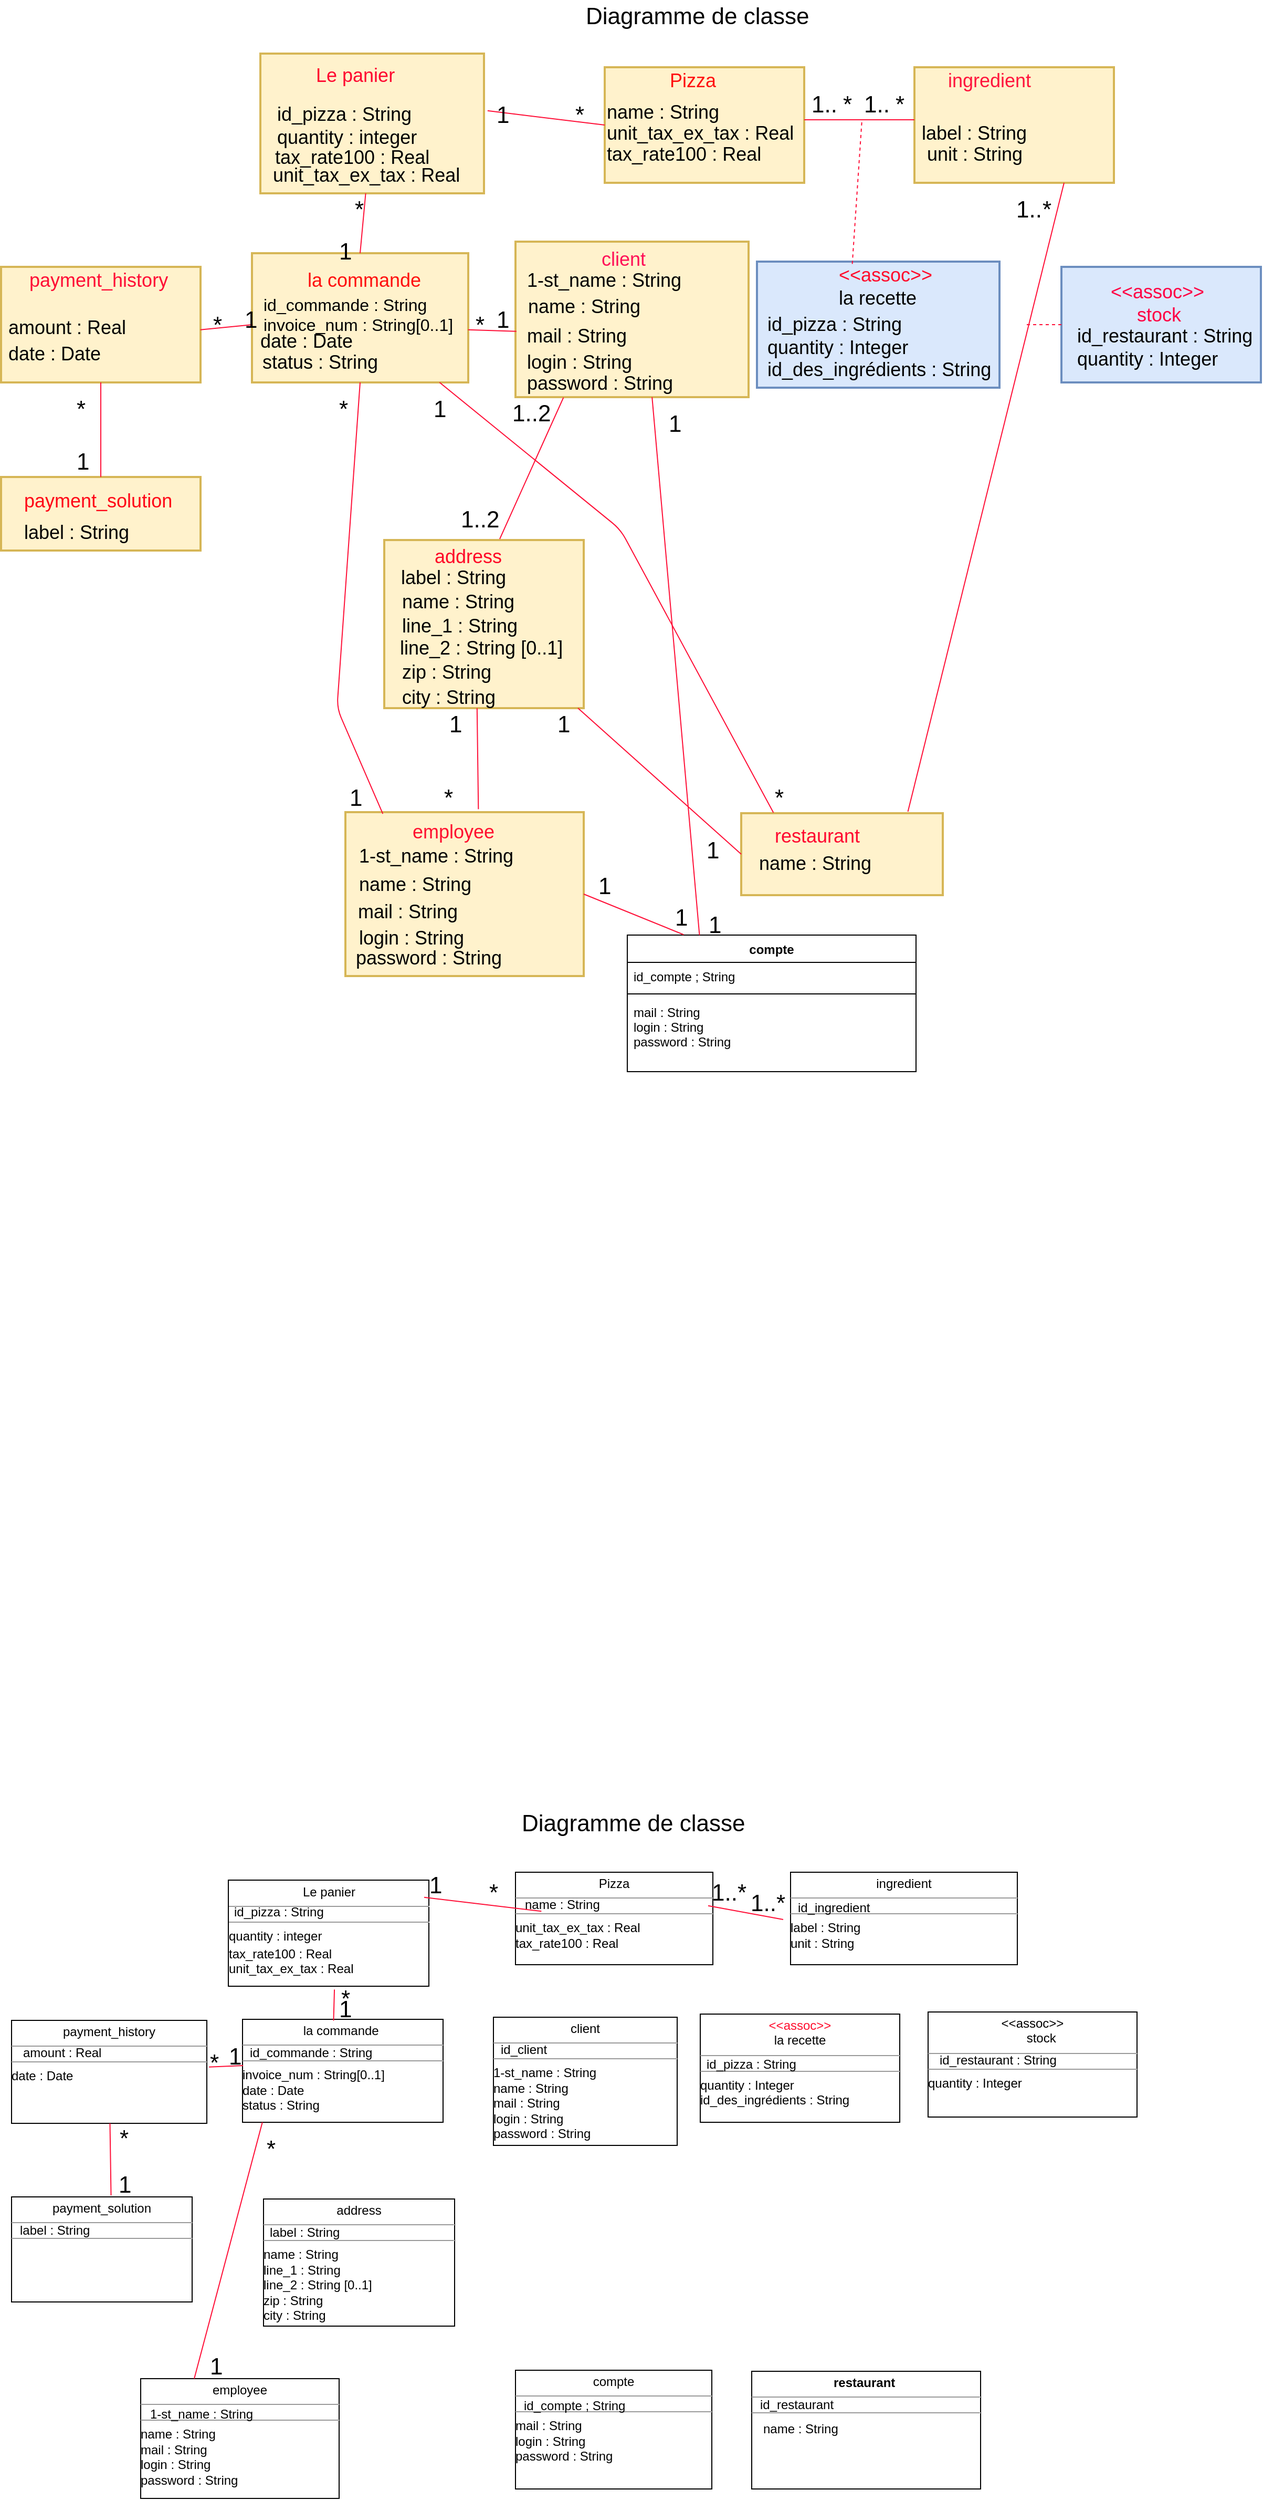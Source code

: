 <mxfile version="10.6.9" type="github"><diagram id="A_7NfG7AhJ1yP5gAVkgG" name="Page-1"><mxGraphModel dx="2531" dy="663" grid="0" gridSize="10" guides="1" tooltips="1" connect="1" arrows="1" fold="1" page="1" pageScale="1" pageWidth="1169" pageHeight="1654" math="0" shadow="0"><root><mxCell id="0"/><mxCell id="1" parent="0"/><mxCell id="OokCpyXfwiK5ObB91KNh-1" value="&lt;font style=&quot;font-size: 22px&quot;&gt;Diagramme de classe&lt;br&gt;&lt;br&gt;&lt;br&gt;&lt;/font&gt;" style="text;html=1;resizable=0;points=[];autosize=1;align=left;verticalAlign=top;spacingTop=-4;strokeWidth=22;" parent="1" vertex="1"><mxGeometry x="385" y="96" width="230" height="50" as="geometry"/></mxCell><mxCell id="OokCpyXfwiK5ObB91KNh-4" value="" style="rounded=0;whiteSpace=wrap;html=1;strokeWidth=2;fillColor=#fff2cc;strokeColor=#d6b656;" parent="1" vertex="1"><mxGeometry x="77" y="147" width="213" height="133" as="geometry"/></mxCell><mxCell id="OokCpyXfwiK5ObB91KNh-5" value="" style="rounded=0;whiteSpace=wrap;html=1;strokeWidth=2;fillColor=#fff2cc;strokeColor=#d6b656;" parent="1" vertex="1"><mxGeometry x="405" y="160" width="190" height="110" as="geometry"/></mxCell><mxCell id="OokCpyXfwiK5ObB91KNh-6" value="" style="rounded=0;whiteSpace=wrap;html=1;strokeWidth=2;fillColor=#fff2cc;strokeColor=#d6b656;" parent="1" vertex="1"><mxGeometry x="700" y="160" width="190" height="110" as="geometry"/></mxCell><mxCell id="OokCpyXfwiK5ObB91KNh-7" value="" style="rounded=0;whiteSpace=wrap;html=1;strokeWidth=2;fillColor=#fff2cc;strokeColor=#d6b656;" parent="1" vertex="1"><mxGeometry x="-170" y="350" width="190" height="110" as="geometry"/></mxCell><mxCell id="OokCpyXfwiK5ObB91KNh-8" value="" style="rounded=0;whiteSpace=wrap;html=1;strokeWidth=2;fillColor=#fff2cc;strokeColor=#d6b656;" parent="1" vertex="1"><mxGeometry x="69" y="337" width="206" height="123" as="geometry"/></mxCell><mxCell id="OokCpyXfwiK5ObB91KNh-9" value="" style="rounded=0;whiteSpace=wrap;html=1;strokeWidth=2;fillColor=#fff2cc;strokeColor=#d6b656;" parent="1" vertex="1"><mxGeometry x="320" y="326" width="222" height="148" as="geometry"/></mxCell><mxCell id="OokCpyXfwiK5ObB91KNh-10" value="" style="rounded=0;whiteSpace=wrap;html=1;strokeWidth=2;fillColor=#dae8fc;strokeColor=#6c8ebf;" parent="1" vertex="1"><mxGeometry x="550" y="345" width="231" height="120" as="geometry"/></mxCell><mxCell id="OokCpyXfwiK5ObB91KNh-11" value="" style="rounded=0;whiteSpace=wrap;html=1;strokeWidth=2;fillColor=#dae8fc;strokeColor=#6c8ebf;" parent="1" vertex="1"><mxGeometry x="840" y="350" width="190" height="110" as="geometry"/></mxCell><mxCell id="OokCpyXfwiK5ObB91KNh-12" value="" style="rounded=0;whiteSpace=wrap;html=1;strokeWidth=2;fillColor=#fff2cc;strokeColor=#d6b656;" parent="1" vertex="1"><mxGeometry x="-170" y="550" width="190" height="70" as="geometry"/></mxCell><mxCell id="OokCpyXfwiK5ObB91KNh-13" value="" style="rounded=0;whiteSpace=wrap;html=1;strokeWidth=2;fillColor=#fff2cc;strokeColor=#d6b656;" parent="1" vertex="1"><mxGeometry x="195" y="610" width="190" height="160" as="geometry"/></mxCell><mxCell id="OokCpyXfwiK5ObB91KNh-15" value="" style="rounded=0;whiteSpace=wrap;html=1;strokeWidth=2;fillColor=#fff2cc;strokeColor=#d6b656;" parent="1" vertex="1"><mxGeometry x="158" y="869" width="227" height="156" as="geometry"/></mxCell><mxCell id="OokCpyXfwiK5ObB91KNh-16" value="" style="rounded=0;whiteSpace=wrap;html=1;strokeWidth=2;fillColor=#fff2cc;strokeColor=#d6b656;" parent="1" vertex="1"><mxGeometry x="535" y="870" width="192" height="78" as="geometry"/></mxCell><mxCell id="OokCpyXfwiK5ObB91KNh-17" value="" style="endArrow=none;html=1;strokeColor=#FF0F37;entryX=0;entryY=0.5;entryDx=0;entryDy=0;exitX=1.016;exitY=0.409;exitDx=0;exitDy=0;exitPerimeter=0;" parent="1" source="OokCpyXfwiK5ObB91KNh-4" target="OokCpyXfwiK5ObB91KNh-5" edge="1"><mxGeometry width="50" height="50" relative="1" as="geometry"><mxPoint x="290" y="250" as="sourcePoint"/><mxPoint x="340" y="200" as="targetPoint"/></mxGeometry></mxCell><mxCell id="OokCpyXfwiK5ObB91KNh-18" value="" style="endArrow=none;html=1;strokeColor=#FF0F37;exitX=1.016;exitY=0.409;exitDx=0;exitDy=0;exitPerimeter=0;" parent="1" edge="1"><mxGeometry width="50" height="50" relative="1" as="geometry"><mxPoint x="595" y="210" as="sourcePoint"/><mxPoint x="700" y="210" as="targetPoint"/></mxGeometry></mxCell><mxCell id="OokCpyXfwiK5ObB91KNh-19" value="" style="endArrow=none;html=1;strokeColor=#FF0F37;exitX=0.5;exitY=0;exitDx=0;exitDy=0;" parent="1" source="OokCpyXfwiK5ObB91KNh-8" target="OokCpyXfwiK5ObB91KNh-4" edge="1"><mxGeometry width="50" height="50" relative="1" as="geometry"><mxPoint x="139" y="310" as="sourcePoint"/><mxPoint x="251" y="310" as="targetPoint"/></mxGeometry></mxCell><mxCell id="OokCpyXfwiK5ObB91KNh-20" value="" style="endArrow=none;html=1;strokeColor=#FF0F37;exitX=0.5;exitY=0;exitDx=0;exitDy=0;entryX=0.5;entryY=1;entryDx=0;entryDy=0;" parent="1" source="OokCpyXfwiK5ObB91KNh-12" target="OokCpyXfwiK5ObB91KNh-7" edge="1"><mxGeometry width="50" height="50" relative="1" as="geometry"><mxPoint x="-75" y="530" as="sourcePoint"/><mxPoint x="-66.6" y="460" as="targetPoint"/></mxGeometry></mxCell><mxCell id="OokCpyXfwiK5ObB91KNh-22" value="" style="endArrow=none;html=1;strokeColor=#FF0F37;entryX=0.5;entryY=1;entryDx=0;entryDy=0;exitX=0.157;exitY=0.01;exitDx=0;exitDy=0;exitPerimeter=0;" parent="1" source="OokCpyXfwiK5ObB91KNh-15" target="OokCpyXfwiK5ObB91KNh-8" edge="1"><mxGeometry width="50" height="50" relative="1" as="geometry"><mxPoint x="190" y="860" as="sourcePoint"/><mxPoint x="208.4" y="500" as="targetPoint"/><Array as="points"><mxPoint x="150" y="770"/></Array></mxGeometry></mxCell><mxCell id="OokCpyXfwiK5ObB91KNh-24" value="" style="endArrow=none;html=1;strokeColor=#FF0F37;exitX=0.558;exitY=-0.018;exitDx=0;exitDy=0;exitPerimeter=0;" parent="1" source="OokCpyXfwiK5ObB91KNh-15" edge="1"><mxGeometry width="50" height="50" relative="1" as="geometry"><mxPoint x="275.069" y="860.103" as="sourcePoint"/><mxPoint x="283.4" y="770" as="targetPoint"/></mxGeometry></mxCell><mxCell id="OokCpyXfwiK5ObB91KNh-25" value="" style="endArrow=none;html=1;strokeColor=#FF0F37;exitX=1.016;exitY=0.409;exitDx=0;exitDy=0;exitPerimeter=0;entryX=0.003;entryY=0.553;entryDx=0;entryDy=0;entryPerimeter=0;" parent="1" target="OokCpyXfwiK5ObB91KNh-8" edge="1"><mxGeometry width="50" height="50" relative="1" as="geometry"><mxPoint x="19.845" y="409.931" as="sourcePoint"/><mxPoint x="80" y="410" as="targetPoint"/></mxGeometry></mxCell><mxCell id="OokCpyXfwiK5ObB91KNh-26" value="" style="endArrow=none;html=1;strokeColor=#FF0F37;exitX=1.016;exitY=0.409;exitDx=0;exitDy=0;exitPerimeter=0;entryX=0.004;entryY=0.577;entryDx=0;entryDy=0;entryPerimeter=0;" parent="1" target="OokCpyXfwiK5ObB91KNh-9" edge="1"><mxGeometry width="50" height="50" relative="1" as="geometry"><mxPoint x="274.845" y="409.931" as="sourcePoint"/><mxPoint x="340.759" y="410.793" as="targetPoint"/></mxGeometry></mxCell><mxCell id="OokCpyXfwiK5ObB91KNh-32" value="" style="endArrow=none;html=1;strokeColor=#FF0F37;exitX=0;exitY=0.5;exitDx=0;exitDy=0;" parent="1" source="OokCpyXfwiK5ObB91KNh-16" target="OokCpyXfwiK5ObB91KNh-13" edge="1"><mxGeometry width="50" height="50" relative="1" as="geometry"><mxPoint x="430.118" y="930.118" as="sourcePoint"/><mxPoint x="430.777" y="790" as="targetPoint"/></mxGeometry></mxCell><mxCell id="OokCpyXfwiK5ObB91KNh-33" value="" style="endArrow=none;html=1;strokeColor=#FF0F37;exitX=0.16;exitY=-0.006;exitDx=0;exitDy=0;exitPerimeter=0;" parent="1" source="OokCpyXfwiK5ObB91KNh-16" target="OokCpyXfwiK5ObB91KNh-8" edge="1"><mxGeometry width="50" height="50" relative="1" as="geometry"><mxPoint x="510" y="860" as="sourcePoint"/><mxPoint x="418.07" y="687.5" as="targetPoint"/><Array as="points"><mxPoint x="420" y="600"/></Array></mxGeometry></mxCell><mxCell id="OokCpyXfwiK5ObB91KNh-34" value="" style="endArrow=none;html=1;strokeColor=#FF0F37;exitX=0.827;exitY=-0.019;exitDx=0;exitDy=0;exitPerimeter=0;entryX=0.75;entryY=1;entryDx=0;entryDy=0;" parent="1" source="OokCpyXfwiK5ObB91KNh-16" target="OokCpyXfwiK5ObB91KNh-6" edge="1"><mxGeometry width="50" height="50" relative="1" as="geometry"><mxPoint x="700.118" y="810.118" as="sourcePoint"/><mxPoint x="700.777" y="670" as="targetPoint"/></mxGeometry></mxCell><mxCell id="OokCpyXfwiK5ObB91KNh-40" value="&lt;font style=&quot;font-size: 22px&quot;&gt;1&lt;/font&gt;" style="text;html=1;resizable=0;points=[];autosize=1;align=left;verticalAlign=top;spacingTop=-4;" parent="1" vertex="1"><mxGeometry x="-100" y="520" width="30" height="20" as="geometry"/></mxCell><mxCell id="OokCpyXfwiK5ObB91KNh-44" value="&lt;font style=&quot;font-size: 22px&quot;&gt;*&lt;/font&gt;" style="text;html=1;resizable=0;points=[];autosize=1;align=left;verticalAlign=top;spacingTop=-4;" parent="1" vertex="1"><mxGeometry x="-100" y="470" width="20" height="20" as="geometry"/></mxCell><mxCell id="OokCpyXfwiK5ObB91KNh-45" value="&lt;font style=&quot;font-size: 22px&quot;&gt;*&lt;/font&gt;" style="text;html=1;resizable=0;points=[];autosize=1;align=left;verticalAlign=top;spacingTop=-4;" parent="1" vertex="1"><mxGeometry x="30" y="390" width="20" height="20" as="geometry"/></mxCell><mxCell id="OokCpyXfwiK5ObB91KNh-46" value="&lt;font style=&quot;font-size: 22px&quot;&gt;1&lt;/font&gt;" style="text;html=1;resizable=0;points=[];autosize=1;align=left;verticalAlign=top;spacingTop=-4;" parent="1" vertex="1"><mxGeometry x="60" y="385" width="30" height="20" as="geometry"/></mxCell><mxCell id="OokCpyXfwiK5ObB91KNh-47" value="&lt;font style=&quot;font-size: 22px&quot;&gt;1&lt;/font&gt;" style="text;html=1;resizable=0;points=[];autosize=1;align=left;verticalAlign=top;spacingTop=-4;" parent="1" vertex="1"><mxGeometry x="150" y="320" width="30" height="20" as="geometry"/></mxCell><mxCell id="OokCpyXfwiK5ObB91KNh-48" value="&lt;font style=&quot;font-size: 22px&quot;&gt;*&lt;/font&gt;" style="text;html=1;resizable=0;points=[];autosize=1;align=left;verticalAlign=top;spacingTop=-4;" parent="1" vertex="1"><mxGeometry x="165" y="280" width="20" height="20" as="geometry"/></mxCell><mxCell id="OokCpyXfwiK5ObB91KNh-49" value="&lt;font style=&quot;font-size: 22px&quot;&gt;1&lt;/font&gt;" style="text;html=1;resizable=0;points=[];autosize=1;align=left;verticalAlign=top;spacingTop=-4;" parent="1" vertex="1"><mxGeometry x="300" y="190" width="30" height="20" as="geometry"/></mxCell><mxCell id="OokCpyXfwiK5ObB91KNh-50" value="&lt;font style=&quot;font-size: 22px&quot;&gt;*&lt;/font&gt;" style="text;html=1;resizable=0;points=[];autosize=1;align=left;verticalAlign=top;spacingTop=-4;" parent="1" vertex="1"><mxGeometry x="375" y="190" width="20" height="20" as="geometry"/></mxCell><mxCell id="OokCpyXfwiK5ObB91KNh-51" value="&lt;font style=&quot;font-size: 22px&quot;&gt;1..&lt;/font&gt;" style="text;html=1;resizable=0;points=[];autosize=1;align=left;verticalAlign=top;spacingTop=-4;" parent="1" vertex="1"><mxGeometry x="600" y="180" width="40" height="20" as="geometry"/></mxCell><mxCell id="OokCpyXfwiK5ObB91KNh-55" value="&lt;font style=&quot;font-size: 22px&quot;&gt;1..&lt;/font&gt;" style="text;html=1;resizable=0;points=[];autosize=1;align=left;verticalAlign=top;spacingTop=-4;" parent="1" vertex="1"><mxGeometry x="650" y="180" width="40" height="20" as="geometry"/></mxCell><mxCell id="OokCpyXfwiK5ObB91KNh-56" value="&lt;font style=&quot;font-size: 22px&quot;&gt;*&lt;/font&gt;" style="text;html=1;resizable=0;points=[];autosize=1;align=left;verticalAlign=top;spacingTop=-4;" parent="1" vertex="1"><mxGeometry x="630" y="180" width="20" height="20" as="geometry"/></mxCell><mxCell id="OokCpyXfwiK5ObB91KNh-57" value="&lt;font style=&quot;font-size: 22px&quot;&gt;*&lt;/font&gt;" style="text;html=1;resizable=0;points=[];autosize=1;align=left;verticalAlign=top;spacingTop=-4;" parent="1" vertex="1"><mxGeometry x="680" y="180" width="20" height="20" as="geometry"/></mxCell><mxCell id="OokCpyXfwiK5ObB91KNh-58" value="&lt;font style=&quot;font-size: 22px&quot;&gt;*&lt;/font&gt;" style="text;html=1;resizable=0;points=[];autosize=1;align=left;verticalAlign=top;spacingTop=-4;" parent="1" vertex="1"><mxGeometry x="280" y="390" width="20" height="20" as="geometry"/></mxCell><mxCell id="OokCpyXfwiK5ObB91KNh-59" value="&lt;font style=&quot;font-size: 22px&quot;&gt;1&lt;/font&gt;" style="text;html=1;resizable=0;points=[];autosize=1;align=left;verticalAlign=top;spacingTop=-4;" parent="1" vertex="1"><mxGeometry x="300" y="385" width="30" height="20" as="geometry"/></mxCell><mxCell id="OokCpyXfwiK5ObB91KNh-60" value="&lt;font style=&quot;font-size: 22px&quot;&gt;*&lt;/font&gt;" style="text;html=1;resizable=0;points=[];autosize=1;align=left;verticalAlign=top;spacingTop=-4;" parent="1" vertex="1"><mxGeometry x="150" y="470" width="20" height="20" as="geometry"/></mxCell><mxCell id="OokCpyXfwiK5ObB91KNh-61" value="&lt;font style=&quot;font-size: 22px&quot;&gt;1&lt;/font&gt;" style="text;html=1;resizable=0;points=[];autosize=1;align=left;verticalAlign=top;spacingTop=-4;" parent="1" vertex="1"><mxGeometry x="160" y="840" width="30" height="20" as="geometry"/></mxCell><mxCell id="OokCpyXfwiK5ObB91KNh-62" value="&lt;font style=&quot;font-size: 22px&quot;&gt;*&lt;/font&gt;" style="text;html=1;resizable=0;points=[];autosize=1;align=left;verticalAlign=top;spacingTop=-4;" parent="1" vertex="1"><mxGeometry x="250" y="840" width="20" height="20" as="geometry"/></mxCell><mxCell id="OokCpyXfwiK5ObB91KNh-63" value="&lt;font style=&quot;font-size: 22px&quot;&gt;1&lt;/font&gt;" style="text;html=1;resizable=0;points=[];autosize=1;align=left;verticalAlign=top;spacingTop=-4;" parent="1" vertex="1"><mxGeometry x="255" y="770" width="30" height="20" as="geometry"/></mxCell><mxCell id="OokCpyXfwiK5ObB91KNh-67" value="&lt;font style=&quot;font-size: 22px&quot;&gt;1&lt;/font&gt;" style="text;html=1;resizable=0;points=[];autosize=1;align=left;verticalAlign=top;spacingTop=-4;" parent="1" vertex="1"><mxGeometry x="357.5" y="770" width="30" height="20" as="geometry"/></mxCell><mxCell id="OokCpyXfwiK5ObB91KNh-68" value="&lt;font style=&quot;font-size: 22px&quot;&gt;1&lt;/font&gt;" style="text;html=1;resizable=0;points=[];autosize=1;align=left;verticalAlign=top;spacingTop=-4;" parent="1" vertex="1"><mxGeometry x="500" y="890" width="30" height="20" as="geometry"/></mxCell><mxCell id="OokCpyXfwiK5ObB91KNh-69" value="&lt;font style=&quot;font-size: 22px&quot;&gt;1&lt;/font&gt;" style="text;html=1;resizable=0;points=[];autosize=1;align=left;verticalAlign=top;spacingTop=-4;" parent="1" vertex="1"><mxGeometry x="240" y="470" width="30" height="20" as="geometry"/></mxCell><mxCell id="OokCpyXfwiK5ObB91KNh-70" value="&lt;font style=&quot;font-size: 22px&quot;&gt;*&lt;/font&gt;" style="text;html=1;resizable=0;points=[];autosize=1;align=left;verticalAlign=top;spacingTop=-4;" parent="1" vertex="1"><mxGeometry x="564.5" y="840" width="20" height="20" as="geometry"/></mxCell><mxCell id="OokCpyXfwiK5ObB91KNh-74" value="&lt;font style=&quot;font-size: 22px&quot;&gt;1..&lt;/font&gt;" style="text;html=1;resizable=0;points=[];autosize=1;align=left;verticalAlign=top;spacingTop=-4;" parent="1" vertex="1"><mxGeometry x="795" y="280" width="40" height="20" as="geometry"/></mxCell><mxCell id="OokCpyXfwiK5ObB91KNh-75" value="&lt;font style=&quot;font-size: 22px&quot;&gt;*&lt;/font&gt;" style="text;html=1;resizable=0;points=[];autosize=1;align=left;verticalAlign=top;spacingTop=-4;" parent="1" vertex="1"><mxGeometry x="820" y="280" width="20" height="20" as="geometry"/></mxCell><mxCell id="OokCpyXfwiK5ObB91KNh-78" value="" style="endArrow=none;dashed=1;html=1;strokeColor=#FF0F37;exitX=0.393;exitY=0.018;exitDx=0;exitDy=0;exitPerimeter=0;strokeWidth=1;" parent="1" source="OokCpyXfwiK5ObB91KNh-10" edge="1"><mxGeometry width="50" height="50" relative="1" as="geometry"><mxPoint x="629" y="305" as="sourcePoint"/><mxPoint x="650" y="210" as="targetPoint"/></mxGeometry></mxCell><mxCell id="OokCpyXfwiK5ObB91KNh-79" value="" style="endArrow=none;dashed=1;html=1;strokeColor=#FF0F37;exitX=0;exitY=0.5;exitDx=0;exitDy=0;strokeWidth=1;" parent="1" source="OokCpyXfwiK5ObB91KNh-11" edge="1"><mxGeometry width="50" height="50" relative="1" as="geometry"><mxPoint x="801.786" y="501.857" as="sourcePoint"/><mxPoint x="807" y="405" as="targetPoint"/></mxGeometry></mxCell><mxCell id="OokCpyXfwiK5ObB91KNh-80" value="&lt;font style=&quot;font-size: 18px&quot; color=&quot;#ff052f&quot;&gt;Le panier&lt;/font&gt;" style="text;html=1;resizable=0;points=[];autosize=1;align=left;verticalAlign=top;spacingTop=-4;" parent="1" vertex="1"><mxGeometry x="127.5" y="155" width="85" height="15" as="geometry"/></mxCell><mxCell id="OokCpyXfwiK5ObB91KNh-81" value="&lt;font style=&quot;font-size: 18px&quot;&gt;id_pizza : String&lt;br&gt;quantity : integer&lt;/font&gt;" style="text;html=1;resizable=0;points=[];autosize=1;align=left;verticalAlign=top;spacingTop=-4;" parent="1" vertex="1"><mxGeometry x="90.5" y="191.5" width="143" height="32" as="geometry"/></mxCell><mxCell id="OokCpyXfwiK5ObB91KNh-82" value="&lt;font style=&quot;font-size: 18px&quot;&gt;tax_rate100 : Real&lt;/font&gt;" style="text;html=1;resizable=0;points=[];autosize=1;align=left;verticalAlign=top;spacingTop=-4;" parent="1" vertex="1"><mxGeometry x="89" y="232.5" width="160" height="20" as="geometry"/></mxCell><mxCell id="OokCpyXfwiK5ObB91KNh-83" value="&lt;font style=&quot;font-size: 18px&quot;&gt;unit_tax_ex_tax : Real&lt;/font&gt;" style="text;html=1;resizable=0;points=[];autosize=1;align=left;verticalAlign=top;spacingTop=-4;" parent="1" vertex="1"><mxGeometry x="86.5" y="250" width="190" height="20" as="geometry"/></mxCell><mxCell id="OokCpyXfwiK5ObB91KNh-84" value="&lt;span style=&quot;font-size: 18px&quot;&gt;&lt;font color=&quot;#ff0f0f&quot;&gt;Pizza&lt;/font&gt;&lt;/span&gt;" style="text;html=1;resizable=0;points=[];autosize=1;align=left;verticalAlign=top;spacingTop=-4;" parent="1" vertex="1"><mxGeometry x="465" y="160" width="54" height="15" as="geometry"/></mxCell><mxCell id="OokCpyXfwiK5ObB91KNh-85" value="&lt;span style=&quot;font-size: 18px&quot;&gt;label : String&lt;/span&gt;" style="text;html=1;resizable=0;points=[];autosize=1;align=left;verticalAlign=top;spacingTop=-4;" parent="1" vertex="1"><mxGeometry x="705" y="210" width="120" height="20" as="geometry"/></mxCell><mxCell id="OokCpyXfwiK5ObB91KNh-86" value="&lt;span style=&quot;font-size: 18px&quot;&gt;unit : String&lt;/span&gt;" style="text;html=1;resizable=0;points=[];autosize=1;align=left;verticalAlign=top;spacingTop=-4;" parent="1" vertex="1"><mxGeometry x="710" y="230" width="110" height="20" as="geometry"/></mxCell><mxCell id="OokCpyXfwiK5ObB91KNh-87" value="&lt;font style=&quot;font-size: 18px&quot;&gt;name : String&lt;/font&gt;" style="text;html=1;resizable=0;points=[];autosize=1;align=left;verticalAlign=top;spacingTop=-4;" parent="1" vertex="1"><mxGeometry x="405" y="190" width="120" height="20" as="geometry"/></mxCell><mxCell id="OokCpyXfwiK5ObB91KNh-88" value="&lt;font style=&quot;font-size: 18px&quot;&gt;unit_tax_ex_tax : Real&lt;/font&gt;" style="text;html=1;resizable=0;points=[];autosize=1;align=left;verticalAlign=top;spacingTop=-4;" parent="1" vertex="1"><mxGeometry x="405" y="210" width="190" height="20" as="geometry"/></mxCell><mxCell id="OokCpyXfwiK5ObB91KNh-89" value="&lt;font style=&quot;font-size: 18px&quot;&gt;tax_rate100 : Real&lt;/font&gt;" style="text;html=1;resizable=0;points=[];autosize=1;align=left;verticalAlign=top;spacingTop=-4;" parent="1" vertex="1"><mxGeometry x="405" y="230" width="160" height="20" as="geometry"/></mxCell><mxCell id="OokCpyXfwiK5ObB91KNh-90" value="&lt;font style=&quot;font-size: 18px&quot; color=&quot;#ff143c&quot;&gt;ingredient&lt;/font&gt;" style="text;html=1;resizable=0;points=[];autosize=1;align=left;verticalAlign=top;spacingTop=-4;" parent="1" vertex="1"><mxGeometry x="730" y="160" width="89" height="15" as="geometry"/></mxCell><mxCell id="OokCpyXfwiK5ObB91KNh-91" value="&lt;span style=&quot;font-size: 18px&quot;&gt;&lt;font color=&quot;#ff0d35&quot;&gt;payment_history&lt;/font&gt;&lt;/span&gt;" style="text;html=1;resizable=0;points=[];autosize=1;align=left;verticalAlign=top;spacingTop=-4;" parent="1" vertex="1"><mxGeometry x="-145" y="350" width="142" height="15" as="geometry"/></mxCell><mxCell id="OokCpyXfwiK5ObB91KNh-92" value="&lt;font style=&quot;font-size: 18px&quot;&gt;amount : Real&lt;/font&gt;" style="text;html=1;resizable=0;points=[];autosize=1;align=left;verticalAlign=top;spacingTop=-4;" parent="1" vertex="1"><mxGeometry x="-165" y="395" width="130" height="20" as="geometry"/></mxCell><mxCell id="OokCpyXfwiK5ObB91KNh-93" value="&lt;font style=&quot;font-size: 18px&quot;&gt;date : Date&lt;/font&gt;" style="text;html=1;resizable=0;points=[];autosize=1;align=left;verticalAlign=top;spacingTop=-4;" parent="1" vertex="1"><mxGeometry x="-165" y="420" width="100" height="20" as="geometry"/></mxCell><mxCell id="OokCpyXfwiK5ObB91KNh-94" value="&lt;span style=&quot;font-size: 18px&quot;&gt;&lt;font color=&quot;#ff0516&quot;&gt;payment_solution&lt;/font&gt;&lt;/span&gt;" style="text;html=1;resizable=0;points=[];autosize=1;align=left;verticalAlign=top;spacingTop=-4;" parent="1" vertex="1"><mxGeometry x="-150.5" y="560" width="151" height="15" as="geometry"/></mxCell><mxCell id="OokCpyXfwiK5ObB91KNh-95" value="&lt;span style=&quot;font-size: 18px&quot;&gt;label : String&lt;/span&gt;" style="text;html=1;resizable=0;points=[];autosize=1;align=left;verticalAlign=top;spacingTop=-4;" parent="1" vertex="1"><mxGeometry x="-150" y="590" width="120" height="20" as="geometry"/></mxCell><mxCell id="OokCpyXfwiK5ObB91KNh-96" value="&lt;font style=&quot;font-size: 18px&quot; color=&quot;#ff0f0f&quot;&gt;la commande&amp;nbsp;&lt;/font&gt;" style="text;html=1;resizable=0;points=[];autosize=1;align=left;verticalAlign=top;spacingTop=-4;" parent="1" vertex="1"><mxGeometry x="120" y="350" width="123" height="15" as="geometry"/></mxCell><mxCell id="OokCpyXfwiK5ObB91KNh-97" value="&lt;font style=&quot;font-size: 16px&quot;&gt;id_commande : String&lt;br&gt;invoice_num : String[0..1]&lt;/font&gt;" style="text;html=1;resizable=0;points=[];autosize=1;align=left;verticalAlign=top;spacingTop=-4;" parent="1" vertex="1"><mxGeometry x="78" y="373.5" width="191" height="30" as="geometry"/></mxCell><mxCell id="OokCpyXfwiK5ObB91KNh-99" value="&lt;font style=&quot;font-size: 18px&quot;&gt;date : Date&lt;/font&gt;" style="text;html=1;resizable=0;points=[];autosize=1;align=left;verticalAlign=top;spacingTop=-4;" parent="1" vertex="1"><mxGeometry x="75" y="407.5" width="100" height="20" as="geometry"/></mxCell><mxCell id="OokCpyXfwiK5ObB91KNh-100" value="&lt;font style=&quot;font-size: 18px&quot;&gt;status : String&lt;/font&gt;" style="text;html=1;resizable=0;points=[];autosize=1;align=left;verticalAlign=top;spacingTop=-4;" parent="1" vertex="1"><mxGeometry x="77" y="427.5" width="130" height="20" as="geometry"/></mxCell><mxCell id="OokCpyXfwiK5ObB91KNh-101" value="&lt;font style=&quot;font-size: 18px&quot; color=&quot;#ff0f57&quot;&gt;client&lt;/font&gt;" style="text;html=1;resizable=0;points=[];autosize=1;align=left;verticalAlign=top;spacingTop=-4;" parent="1" vertex="1"><mxGeometry x="400" y="330" width="53" height="15" as="geometry"/></mxCell><mxCell id="OokCpyXfwiK5ObB91KNh-102" value="&lt;font style=&quot;font-size: 18px&quot;&gt;1-st_name : String&lt;/font&gt;" style="text;html=1;resizable=0;points=[];autosize=1;align=left;verticalAlign=top;spacingTop=-4;" parent="1" vertex="1"><mxGeometry x="329" y="350" width="160" height="20" as="geometry"/></mxCell><mxCell id="OokCpyXfwiK5ObB91KNh-103" value="&lt;font style=&quot;font-size: 18px&quot;&gt;name : String&lt;/font&gt;" style="text;html=1;resizable=0;points=[];autosize=1;align=left;verticalAlign=top;spacingTop=-4;" parent="1" vertex="1"><mxGeometry x="330" y="375" width="120" height="20" as="geometry"/></mxCell><mxCell id="OokCpyXfwiK5ObB91KNh-104" value="&lt;font style=&quot;font-size: 18px&quot;&gt;mail : String&lt;/font&gt;" style="text;html=1;resizable=0;points=[];autosize=1;align=left;verticalAlign=top;spacingTop=-4;" parent="1" vertex="1"><mxGeometry x="329" y="402.5" width="110" height="20" as="geometry"/></mxCell><mxCell id="OokCpyXfwiK5ObB91KNh-105" value="&lt;font style=&quot;font-size: 18px&quot;&gt;login : String&lt;/font&gt;" style="text;html=1;resizable=0;points=[];autosize=1;align=left;verticalAlign=top;spacingTop=-4;" parent="1" vertex="1"><mxGeometry x="329" y="427.5" width="120" height="20" as="geometry"/></mxCell><mxCell id="OokCpyXfwiK5ObB91KNh-106" value="&lt;font style=&quot;font-size: 18px&quot;&gt;password : String&lt;/font&gt;" style="text;html=1;resizable=0;points=[];autosize=1;align=left;verticalAlign=top;spacingTop=-4;" parent="1" vertex="1"><mxGeometry x="329" y="447.5" width="149" height="15" as="geometry"/></mxCell><mxCell id="OokCpyXfwiK5ObB91KNh-109" value="&lt;span style=&quot;font-size: 18px&quot;&gt;&lt;font color=&quot;#ff0d2d&quot;&gt;&amp;lt;&amp;lt;assoc&amp;gt;&amp;gt;&lt;br&gt;&lt;/font&gt;la recette&lt;br&gt;&lt;/span&gt;" style="text;html=1;resizable=0;points=[];autosize=1;align=left;verticalAlign=top;spacingTop=-4;" parent="1" vertex="1"><mxGeometry x="625.5" y="345" width="99" height="32" as="geometry"/></mxCell><mxCell id="OokCpyXfwiK5ObB91KNh-110" value="&lt;font style=&quot;font-size: 18px&quot;&gt;id_pizza : String&lt;br&gt;quantity : Integer&lt;br&gt;id_des_ingrédients : String&lt;br&gt;&lt;/font&gt;" style="text;html=1;resizable=0;points=[];autosize=1;align=left;verticalAlign=top;spacingTop=-4;" parent="1" vertex="1"><mxGeometry x="558" y="392" width="223" height="48" as="geometry"/></mxCell><mxCell id="OokCpyXfwiK5ObB91KNh-111" value="&lt;span style=&quot;font-size: 18px&quot;&gt;&lt;font color=&quot;#ff0044&quot;&gt;&amp;lt;&amp;lt;assoc&amp;gt;&amp;gt;&lt;br&gt;&amp;nbsp; &amp;nbsp; &amp;nbsp;stock&lt;/font&gt;&lt;br&gt;&lt;/span&gt;" style="text;html=1;resizable=0;points=[];autosize=1;align=left;verticalAlign=top;spacingTop=-4;" parent="1" vertex="1"><mxGeometry x="884.5" y="361" width="99" height="29" as="geometry"/></mxCell><mxCell id="OokCpyXfwiK5ObB91KNh-112" value="&lt;font style=&quot;font-size: 18px&quot;&gt;id_restaurant : String&lt;br&gt;quantity : Integer&lt;/font&gt;" style="text;html=1;resizable=0;points=[];autosize=1;align=left;verticalAlign=top;spacingTop=-4;" parent="1" vertex="1"><mxGeometry x="853" y="402.5" width="177" height="32" as="geometry"/></mxCell><mxCell id="OokCpyXfwiK5ObB91KNh-113" value="&lt;span style=&quot;font-size: 18px&quot;&gt;&lt;font color=&quot;#ff0526&quot;&gt;address&lt;/font&gt;&lt;/span&gt;" style="text;html=1;resizable=0;points=[];autosize=1;align=left;verticalAlign=top;spacingTop=-4;" parent="1" vertex="1"><mxGeometry x="241" y="612.5" width="74" height="15" as="geometry"/></mxCell><mxCell id="OokCpyXfwiK5ObB91KNh-114" value="&lt;span style=&quot;font-size: 18px&quot;&gt;label : String&lt;/span&gt;" style="text;html=1;resizable=0;points=[];autosize=1;align=left;verticalAlign=top;spacingTop=-4;" parent="1" vertex="1"><mxGeometry x="209" y="633" width="120" height="20" as="geometry"/></mxCell><mxCell id="OokCpyXfwiK5ObB91KNh-115" value="&lt;font style=&quot;font-size: 18px&quot;&gt;name : String&lt;/font&gt;" style="text;html=1;resizable=0;points=[];autosize=1;align=left;verticalAlign=top;spacingTop=-4;" parent="1" vertex="1"><mxGeometry x="210" y="656" width="120" height="20" as="geometry"/></mxCell><mxCell id="OokCpyXfwiK5ObB91KNh-116" value="&lt;font style=&quot;font-size: 18px&quot;&gt;line_1 : String&lt;/font&gt;" style="text;html=1;resizable=0;points=[];autosize=1;align=left;verticalAlign=top;spacingTop=-4;" parent="1" vertex="1"><mxGeometry x="209.5" y="679" width="121" height="15" as="geometry"/></mxCell><mxCell id="OokCpyXfwiK5ObB91KNh-117" value="&lt;font style=&quot;font-size: 18px&quot;&gt;line_2 : String [0..1]&lt;/font&gt;" style="text;html=1;resizable=0;points=[];autosize=1;align=left;verticalAlign=top;spacingTop=-4;" parent="1" vertex="1"><mxGeometry x="207.5" y="699.5" width="165" height="15" as="geometry"/></mxCell><mxCell id="OokCpyXfwiK5ObB91KNh-118" value="&lt;font style=&quot;font-size: 18px&quot;&gt;zip : String&lt;/font&gt;" style="text;html=1;resizable=0;points=[];autosize=1;align=left;verticalAlign=top;spacingTop=-4;" parent="1" vertex="1"><mxGeometry x="210" y="722.5" width="95" height="15" as="geometry"/></mxCell><mxCell id="OokCpyXfwiK5ObB91KNh-119" value="&lt;font style=&quot;font-size: 18px&quot;&gt;city : String&lt;/font&gt;" style="text;html=1;resizable=0;points=[];autosize=1;align=left;verticalAlign=top;spacingTop=-4;" parent="1" vertex="1"><mxGeometry x="209.5" y="746.5" width="99" height="15" as="geometry"/></mxCell><mxCell id="OokCpyXfwiK5ObB91KNh-120" value="&lt;font style=&quot;font-size: 18px&quot; color=&quot;#ff0f2f&quot;&gt;employee&lt;/font&gt;" style="text;html=1;resizable=0;points=[];autosize=1;align=left;verticalAlign=top;spacingTop=-4;" parent="1" vertex="1"><mxGeometry x="219.5" y="875" width="89" height="15" as="geometry"/></mxCell><mxCell id="OokCpyXfwiK5ObB91KNh-121" value="&lt;font style=&quot;font-size: 18px&quot;&gt;1-st_name : String&lt;/font&gt;" style="text;html=1;resizable=0;points=[];autosize=1;align=left;verticalAlign=top;spacingTop=-4;" parent="1" vertex="1"><mxGeometry x="169" y="897.5" width="160" height="20" as="geometry"/></mxCell><mxCell id="OokCpyXfwiK5ObB91KNh-122" value="&lt;font style=&quot;font-size: 18px&quot;&gt;name : String&lt;/font&gt;" style="text;html=1;resizable=0;points=[];autosize=1;align=left;verticalAlign=top;spacingTop=-4;" parent="1" vertex="1"><mxGeometry x="169" y="925" width="120" height="20" as="geometry"/></mxCell><mxCell id="OokCpyXfwiK5ObB91KNh-123" value="&lt;font style=&quot;font-size: 18px&quot;&gt;mail : String&lt;/font&gt;" style="text;html=1;resizable=0;points=[];autosize=1;align=left;verticalAlign=top;spacingTop=-4;" parent="1" vertex="1"><mxGeometry x="168" y="950.5" width="110" height="20" as="geometry"/></mxCell><mxCell id="OokCpyXfwiK5ObB91KNh-124" value="&lt;font style=&quot;font-size: 18px&quot;&gt;login : String&lt;/font&gt;" style="text;html=1;resizable=0;points=[];autosize=1;align=left;verticalAlign=top;spacingTop=-4;" parent="1" vertex="1"><mxGeometry x="169" y="976" width="120" height="20" as="geometry"/></mxCell><mxCell id="OokCpyXfwiK5ObB91KNh-125" value="&lt;font style=&quot;font-size: 18px&quot;&gt;password : String&lt;/font&gt;" style="text;html=1;resizable=0;points=[];autosize=1;align=left;verticalAlign=top;spacingTop=-4;" parent="1" vertex="1"><mxGeometry x="166" y="995" width="149" height="15" as="geometry"/></mxCell><mxCell id="OokCpyXfwiK5ObB91KNh-126" value="&lt;font style=&quot;font-size: 18px&quot; color=&quot;#ff052f&quot;&gt;restaurant&lt;/font&gt;" style="text;html=1;resizable=0;points=[];autosize=1;align=left;verticalAlign=top;spacingTop=-4;" parent="1" vertex="1"><mxGeometry x="565" y="879" width="91" height="15" as="geometry"/></mxCell><mxCell id="OokCpyXfwiK5ObB91KNh-127" value="&lt;font style=&quot;font-size: 18px&quot;&gt;name : String&lt;/font&gt;" style="text;html=1;resizable=0;points=[];autosize=1;align=left;verticalAlign=top;spacingTop=-4;" parent="1" vertex="1"><mxGeometry x="550" y="905" width="120" height="20" as="geometry"/></mxCell><mxCell id="OokCpyXfwiK5ObB91KNh-129" value="" style="endArrow=none;html=1;strokeColor=#FF0F37;entryX=0.206;entryY=1.002;entryDx=0;entryDy=0;entryPerimeter=0;" parent="1" target="OokCpyXfwiK5ObB91KNh-9" edge="1"><mxGeometry width="50" height="50" relative="1" as="geometry"><mxPoint x="305" y="609" as="sourcePoint"/><mxPoint x="355" y="473" as="targetPoint"/></mxGeometry></mxCell><mxCell id="OokCpyXfwiK5ObB91KNh-131" value="&lt;font style=&quot;font-size: 22px&quot;&gt;1..2&lt;/font&gt;" style="text;html=1;resizable=0;points=[];autosize=1;align=left;verticalAlign=top;spacingTop=-4;" parent="1" vertex="1"><mxGeometry x="315" y="474" width="47" height="17" as="geometry"/></mxCell><mxCell id="OokCpyXfwiK5ObB91KNh-132" value="&lt;font style=&quot;font-size: 22px&quot;&gt;1..2&lt;/font&gt;" style="text;html=1;resizable=0;points=[];autosize=1;align=left;verticalAlign=top;spacingTop=-4;" parent="1" vertex="1"><mxGeometry x="265.5" y="575" width="47" height="17" as="geometry"/></mxCell><mxCell id="nNnzcri8J_Y_OAJW_qK1-3" value="compte" style="swimlane;fontStyle=1;align=center;verticalAlign=top;childLayout=stackLayout;horizontal=1;startSize=26;horizontalStack=0;resizeParent=1;resizeParentMax=0;resizeLast=0;collapsible=1;marginBottom=0;" vertex="1" parent="1"><mxGeometry x="426.5" y="986" width="275" height="130" as="geometry"/></mxCell><mxCell id="nNnzcri8J_Y_OAJW_qK1-4" value="id_compte ; String" style="text;strokeColor=none;fillColor=none;align=left;verticalAlign=top;spacingLeft=4;spacingRight=4;overflow=hidden;rotatable=0;points=[[0,0.5],[1,0.5]];portConstraint=eastwest;" vertex="1" parent="nNnzcri8J_Y_OAJW_qK1-3"><mxGeometry y="26" width="275" height="26" as="geometry"/></mxCell><mxCell id="nNnzcri8J_Y_OAJW_qK1-5" value="" style="line;strokeWidth=1;fillColor=none;align=left;verticalAlign=middle;spacingTop=-1;spacingLeft=3;spacingRight=3;rotatable=0;labelPosition=right;points=[];portConstraint=eastwest;" vertex="1" parent="nNnzcri8J_Y_OAJW_qK1-3"><mxGeometry y="52" width="275" height="8" as="geometry"/></mxCell><mxCell id="nNnzcri8J_Y_OAJW_qK1-6" value="mail : String&#10;login : String&#10;password : String&#10;&#10;" style="text;strokeColor=none;fillColor=none;align=left;verticalAlign=top;spacingLeft=4;spacingRight=4;overflow=hidden;rotatable=0;points=[[0,0.5],[1,0.5]];portConstraint=eastwest;" vertex="1" parent="nNnzcri8J_Y_OAJW_qK1-3"><mxGeometry y="60" width="275" height="70" as="geometry"/></mxCell><mxCell id="nNnzcri8J_Y_OAJW_qK1-9" value="" style="endArrow=none;html=1;strokeColor=#FF0F37;exitX=0.25;exitY=0;exitDx=0;exitDy=0;entryX=0.586;entryY=1;entryDx=0;entryDy=0;entryPerimeter=0;" edge="1" parent="1" source="nNnzcri8J_Y_OAJW_qK1-3" target="OokCpyXfwiK5ObB91KNh-9"><mxGeometry width="50" height="50" relative="1" as="geometry"><mxPoint x="576" y="880" as="sourcePoint"/><mxPoint x="257.692" y="470" as="targetPoint"/><Array as="points"/></mxGeometry></mxCell><mxCell id="nNnzcri8J_Y_OAJW_qK1-10" value="" style="endArrow=none;html=1;strokeColor=#FF0F37;exitX=0.195;exitY=-0.003;exitDx=0;exitDy=0;exitPerimeter=0;entryX=1;entryY=0.5;entryDx=0;entryDy=0;" edge="1" parent="1" source="nNnzcri8J_Y_OAJW_qK1-3" target="OokCpyXfwiK5ObB91KNh-15"><mxGeometry width="50" height="50" relative="1" as="geometry"><mxPoint x="490" y="997" as="sourcePoint"/><mxPoint x="460" y="484" as="targetPoint"/><Array as="points"/></mxGeometry></mxCell><mxCell id="nNnzcri8J_Y_OAJW_qK1-11" value="&lt;font style=&quot;font-size: 22px&quot;&gt;Diagramme de classe&lt;br&gt;&lt;br&gt;&lt;br&gt;&lt;/font&gt;" style="text;html=1;resizable=0;points=[];autosize=1;align=left;verticalAlign=top;spacingTop=-4;strokeWidth=22;" vertex="1" parent="1"><mxGeometry x="324" y="1816.429" width="230" height="50" as="geometry"/></mxCell><mxCell id="nNnzcri8J_Y_OAJW_qK1-60" value="1" style="text;html=1;resizable=0;points=[];autosize=1;align=left;verticalAlign=top;spacingTop=-4;fontSize=22;" vertex="1" parent="1"><mxGeometry x="469.5" y="953.5" width="17" height="14" as="geometry"/></mxCell><mxCell id="nNnzcri8J_Y_OAJW_qK1-62" value="1" style="text;html=1;resizable=0;points=[];autosize=1;align=left;verticalAlign=top;spacingTop=-4;fontSize=22;" vertex="1" parent="1"><mxGeometry x="397" y="924" width="17" height="14" as="geometry"/></mxCell><mxCell id="nNnzcri8J_Y_OAJW_qK1-63" value="1" style="text;html=1;resizable=0;points=[];autosize=1;align=left;verticalAlign=top;spacingTop=-4;fontSize=22;" vertex="1" parent="1"><mxGeometry x="463.5" y="484" width="17" height="14" as="geometry"/></mxCell><mxCell id="nNnzcri8J_Y_OAJW_qK1-64" value="1" style="text;html=1;resizable=0;points=[];autosize=1;align=left;verticalAlign=top;spacingTop=-4;fontSize=22;" vertex="1" parent="1"><mxGeometry x="502" y="960.5" width="17" height="14" as="geometry"/></mxCell><mxCell id="nNnzcri8J_Y_OAJW_qK1-93" value="&lt;p style=&quot;margin: 0px ; margin-top: 4px ; text-align: center&quot;&gt;&lt;span&gt;Le panier&lt;/span&gt;&lt;br&gt;&lt;/p&gt;&lt;hr size=&quot;1&quot;&gt;&lt;div style=&quot;height: 2px&quot;&gt;&lt;/div&gt;&lt;hr size=&quot;1&quot;&gt;&lt;div style=&quot;height: 2px&quot;&gt;&lt;span&gt;quantity : integer&lt;/span&gt;&lt;/div&gt;&lt;div style=&quot;height: 2px&quot;&gt;&lt;span&gt;&lt;br&gt;&lt;/span&gt;&lt;span&gt;tax_rate100 : Real&lt;br&gt;&lt;/span&gt;&lt;span&gt;unit_tax_ex_tax : Real&lt;/span&gt;&lt;span&gt;&lt;br&gt;&lt;/span&gt;&lt;/div&gt;" style="verticalAlign=top;align=left;overflow=fill;fontSize=12;fontFamily=Helvetica;html=1;" vertex="1" parent="1"><mxGeometry x="46.5" y="1885.5" width="191" height="101" as="geometry"/></mxCell><mxCell id="nNnzcri8J_Y_OAJW_qK1-94" value="&lt;p style=&quot;margin: 0px ; margin-top: 4px ; text-align: center&quot;&gt;&lt;span&gt;Pizza&lt;/span&gt;&lt;br&gt;&lt;/p&gt;&lt;hr size=&quot;1&quot;&gt;&lt;div style=&quot;height: 2px&quot;&gt;&lt;/div&gt;&lt;hr size=&quot;1&quot;&gt;&lt;div style=&quot;height: 2px&quot;&gt;&lt;span&gt;unit_tax_ex_tax : Real&lt;br&gt;&lt;/span&gt;&lt;span&gt;tax_rate100 : Real&lt;/span&gt;&lt;span&gt;&lt;br&gt;&lt;/span&gt;&lt;/div&gt;" style="verticalAlign=top;align=left;overflow=fill;fontSize=12;fontFamily=Helvetica;html=1;" vertex="1" parent="1"><mxGeometry x="320" y="1878" width="188" height="88" as="geometry"/></mxCell><mxCell id="nNnzcri8J_Y_OAJW_qK1-95" value="&lt;p style=&quot;margin: 0px ; margin-top: 4px ; text-align: center&quot;&gt;&lt;span&gt;ingredient&lt;/span&gt;&lt;br&gt;&lt;/p&gt;&lt;hr size=&quot;1&quot;&gt;&lt;div style=&quot;height: 2px&quot;&gt;&lt;/div&gt;&lt;hr size=&quot;1&quot;&gt;&lt;div style=&quot;height: 2px&quot;&gt;&lt;span&gt;label : String&lt;br&gt;&lt;/span&gt;&lt;span&gt;unit : String&lt;/span&gt;&lt;span&gt;&lt;br&gt;&lt;br&gt;&lt;/span&gt;&lt;/div&gt;&lt;div style=&quot;height: 2px&quot;&gt;&lt;span&gt;&lt;br&gt;&lt;/span&gt;&lt;/div&gt;" style="verticalAlign=top;align=left;overflow=fill;fontSize=12;fontFamily=Helvetica;html=1;" vertex="1" parent="1"><mxGeometry x="582" y="1878" width="216" height="88" as="geometry"/></mxCell><mxCell id="nNnzcri8J_Y_OAJW_qK1-96" value="&lt;p style=&quot;margin: 0px ; margin-top: 4px ; text-align: center&quot;&gt;&lt;span&gt;payment_history&lt;/span&gt;&lt;br&gt;&lt;/p&gt;&lt;hr size=&quot;1&quot;&gt;&lt;div style=&quot;height: 2px&quot;&gt;&lt;/div&gt;&lt;hr size=&quot;1&quot;&gt;&lt;div style=&quot;height: 2px&quot;&gt;&lt;span&gt;date : Date&lt;/span&gt;&lt;/div&gt;" style="verticalAlign=top;align=left;overflow=fill;fontSize=12;fontFamily=Helvetica;html=1;" vertex="1" parent="1"><mxGeometry x="-160" y="2019" width="186" height="98" as="geometry"/></mxCell><mxCell id="nNnzcri8J_Y_OAJW_qK1-97" value="&lt;p style=&quot;margin: 0px ; margin-top: 4px ; text-align: center&quot;&gt;&lt;span&gt;la commande&amp;nbsp;&lt;/span&gt;&lt;br&gt;&lt;/p&gt;&lt;hr size=&quot;1&quot;&gt;&lt;div style=&quot;height: 2px&quot;&gt;&lt;/div&gt;&lt;hr size=&quot;1&quot;&gt;&lt;div style=&quot;height: 2px&quot;&gt;&lt;span&gt;invoice_num : String[0..1]&lt;br&gt;&lt;/span&gt;&lt;span&gt;date : Date&lt;br&gt;&lt;/span&gt;&lt;span&gt;status : String&lt;/span&gt;&lt;span&gt;&lt;br&gt;&lt;/span&gt;&lt;/div&gt;" style="verticalAlign=top;align=left;overflow=fill;fontSize=12;fontFamily=Helvetica;html=1;" vertex="1" parent="1"><mxGeometry x="60" y="2018" width="191" height="98" as="geometry"/></mxCell><mxCell id="nNnzcri8J_Y_OAJW_qK1-98" value="&lt;p style=&quot;margin: 0px ; margin-top: 4px ; text-align: center&quot;&gt;&lt;span&gt;client&lt;/span&gt;&lt;br&gt;&lt;/p&gt;&lt;hr size=&quot;1&quot;&gt;&lt;div style=&quot;height: 2px&quot;&gt;&lt;/div&gt;&lt;hr size=&quot;1&quot;&gt;&lt;div style=&quot;height: 2px&quot;&gt;&lt;span&gt;1-st_name : String&lt;br&gt;&lt;/span&gt;&lt;span&gt;name : String&lt;br&gt;&lt;/span&gt;&lt;span&gt;mail : String&lt;br&gt;&lt;/span&gt;&lt;span&gt;login : String&lt;br&gt;&lt;/span&gt;&lt;span&gt;password : String&lt;/span&gt;&lt;span&gt;&lt;br&gt;&lt;/span&gt;&lt;/div&gt;" style="verticalAlign=top;align=left;overflow=fill;fontSize=12;fontFamily=Helvetica;html=1;" vertex="1" parent="1"><mxGeometry x="299" y="2016" width="175" height="122" as="geometry"/></mxCell><mxCell id="nNnzcri8J_Y_OAJW_qK1-99" value="&lt;p style=&quot;margin: 0px ; margin-top: 4px ; text-align: center&quot;&gt;&lt;font color=&quot;#ff0d2d&quot;&gt;&amp;lt;&amp;lt;assoc&amp;gt;&amp;gt;&lt;br&gt;&lt;/font&gt;&lt;span&gt;la recette&lt;/span&gt;&lt;br&gt;&lt;/p&gt;&lt;hr size=&quot;1&quot;&gt;&lt;div style=&quot;height: 2px&quot;&gt;&lt;/div&gt;&lt;hr size=&quot;1&quot;&gt;&lt;div style=&quot;height: 2px&quot;&gt;&lt;span&gt;quantity : Integer&lt;br&gt;&lt;/span&gt;&lt;span&gt;id_des_ingrédients : String&lt;/span&gt;&lt;br&gt;&lt;/div&gt;" style="verticalAlign=top;align=left;overflow=fill;fontSize=12;fontFamily=Helvetica;html=1;" vertex="1" parent="1"><mxGeometry x="496" y="2013" width="190" height="103" as="geometry"/></mxCell><mxCell id="nNnzcri8J_Y_OAJW_qK1-100" value="&lt;p style=&quot;margin: 0px ; margin-top: 4px ; text-align: center&quot;&gt;&lt;span&gt;&amp;lt;&amp;lt;assoc&amp;gt;&amp;gt;&lt;/span&gt;&lt;br&gt;&lt;span&gt;&amp;nbsp; &amp;nbsp; &amp;nbsp;stock&lt;/span&gt;&lt;br&gt;&lt;/p&gt;&lt;hr size=&quot;1&quot;&gt;&lt;div style=&quot;height: 2px&quot;&gt;&lt;/div&gt;&lt;hr size=&quot;1&quot;&gt;&lt;div style=&quot;height: 2px&quot;&gt;&lt;span&gt;quantity : Integer&lt;/span&gt;&lt;/div&gt;" style="verticalAlign=top;align=left;overflow=fill;fontSize=12;fontFamily=Helvetica;html=1;" vertex="1" parent="1"><mxGeometry x="713" y="2011" width="199" height="100" as="geometry"/></mxCell><mxCell id="nNnzcri8J_Y_OAJW_qK1-101" value="&lt;p style=&quot;margin: 0px ; margin-top: 4px ; text-align: center&quot;&gt;&lt;span&gt;payment_solution&lt;/span&gt;&lt;br&gt;&lt;/p&gt;&lt;hr size=&quot;1&quot;&gt;&lt;div style=&quot;height: 2px&quot;&gt;&lt;/div&gt;&lt;hr size=&quot;1&quot;&gt;&lt;div style=&quot;height: 2px&quot;&gt;&lt;/div&gt;" style="verticalAlign=top;align=left;overflow=fill;fontSize=12;fontFamily=Helvetica;html=1;" vertex="1" parent="1"><mxGeometry x="-160" y="2187" width="172" height="100" as="geometry"/></mxCell><mxCell id="nNnzcri8J_Y_OAJW_qK1-102" value="&lt;p style=&quot;margin: 0px ; margin-top: 4px ; text-align: center&quot;&gt;&lt;span&gt;address&lt;/span&gt;&lt;br&gt;&lt;/p&gt;&lt;hr size=&quot;1&quot;&gt;&lt;div style=&quot;height: 2px&quot;&gt;&lt;/div&gt;&lt;hr size=&quot;1&quot;&gt;&lt;div style=&quot;height: 2px&quot;&gt;&lt;span&gt;name : String&lt;br&gt;&lt;/span&gt;&lt;span&gt;line_1 : String&lt;br&gt;&lt;/span&gt;&lt;span&gt;line_2 : String [0..1]&lt;br&gt;&lt;/span&gt;&lt;span&gt;zip : String&lt;br&gt;&lt;/span&gt;&lt;span&gt;city : String&lt;/span&gt;&lt;span&gt;&lt;br&gt;&lt;/span&gt;&lt;/div&gt;" style="verticalAlign=top;align=left;overflow=fill;fontSize=12;fontFamily=Helvetica;html=1;" vertex="1" parent="1"><mxGeometry x="80" y="2189" width="182" height="121" as="geometry"/></mxCell><mxCell id="nNnzcri8J_Y_OAJW_qK1-103" value="&lt;p style=&quot;margin: 0px ; margin-top: 4px ; text-align: center&quot;&gt;&lt;span&gt;employee&lt;/span&gt;&lt;br&gt;&lt;/p&gt;&lt;hr size=&quot;1&quot;&gt;&lt;div style=&quot;height: 2px&quot;&gt;&lt;/div&gt;&lt;hr size=&quot;1&quot;&gt;&lt;div style=&quot;height: 2px&quot;&gt;&lt;span&gt;name : String&lt;br&gt;&lt;/span&gt;&lt;span&gt;mail : String&lt;br&gt;&lt;/span&gt;&lt;span&gt;login : String&lt;br&gt;&lt;/span&gt;&lt;span&gt;password : String&lt;/span&gt;&lt;span&gt;&lt;br&gt;&lt;/span&gt;&lt;/div&gt;" style="verticalAlign=top;align=left;overflow=fill;fontSize=12;fontFamily=Helvetica;html=1;" vertex="1" parent="1"><mxGeometry x="-37" y="2360" width="189" height="114" as="geometry"/></mxCell><mxCell id="nNnzcri8J_Y_OAJW_qK1-104" value="&lt;p style=&quot;margin: 0px ; margin-top: 4px ; text-align: center&quot;&gt;&lt;span&gt;compte&lt;/span&gt;&lt;br&gt;&lt;/p&gt;&lt;hr size=&quot;1&quot;&gt;&lt;div style=&quot;height: 2px&quot;&gt;&lt;/div&gt;&lt;hr size=&quot;1&quot;&gt;&lt;div style=&quot;height: 2px&quot;&gt;mail : String&lt;br&gt;login : String&lt;br&gt;password : String&lt;div&gt;&lt;br&gt;&lt;/div&gt;&lt;/div&gt;" style="verticalAlign=top;align=left;overflow=fill;fontSize=12;fontFamily=Helvetica;html=1;" vertex="1" parent="1"><mxGeometry x="320" y="2352" width="187" height="113" as="geometry"/></mxCell><mxCell id="nNnzcri8J_Y_OAJW_qK1-105" value="&lt;p style=&quot;margin: 0px ; margin-top: 4px ; text-align: center&quot;&gt;&lt;b&gt;restaurant&amp;nbsp;&lt;/b&gt;&lt;/p&gt;&lt;hr size=&quot;1&quot;&gt;&lt;div style=&quot;height: 2px&quot;&gt;&lt;/div&gt;&lt;hr size=&quot;1&quot;&gt;&lt;div style=&quot;height: 2px&quot;&gt;&lt;/div&gt;" style="verticalAlign=top;align=left;overflow=fill;fontSize=12;fontFamily=Helvetica;html=1;" vertex="1" parent="1"><mxGeometry x="545" y="2353" width="218" height="112" as="geometry"/></mxCell><mxCell id="nNnzcri8J_Y_OAJW_qK1-106" value="id_pizza : String" style="text;html=1;" vertex="1" parent="1"><mxGeometry x="50.333" y="1901.833" width="105" height="28" as="geometry"/></mxCell><mxCell id="nNnzcri8J_Y_OAJW_qK1-107" value="name : String" style="text;html=1;" vertex="1" parent="1"><mxGeometry x="327" y="1895" width="91" height="28" as="geometry"/></mxCell><mxCell id="nNnzcri8J_Y_OAJW_qK1-109" value="id_ingredient" style="text;html=1;resizable=0;points=[];autosize=1;align=left;verticalAlign=top;spacingTop=-4;" vertex="1" parent="1"><mxGeometry x="586.5" y="1902" width="79" height="14" as="geometry"/></mxCell><mxCell id="nNnzcri8J_Y_OAJW_qK1-111" value="amount : Real" style="text;html=1;" vertex="1" parent="1"><mxGeometry x="-150.588" y="2036.412" width="95" height="28" as="geometry"/></mxCell><mxCell id="nNnzcri8J_Y_OAJW_qK1-112" value="label : String" style="text;html=1;" vertex="1" parent="1"><mxGeometry x="-153.828" y="2205.138" width="87" height="28" as="geometry"/></mxCell><mxCell id="nNnzcri8J_Y_OAJW_qK1-113" value="id_commande : String" style="text;html=1;" vertex="1" parent="1"><mxGeometry x="65.224" y="2036.259" width="137" height="28" as="geometry"/></mxCell><mxCell id="nNnzcri8J_Y_OAJW_qK1-114" value="id_client" style="text;html=1;resizable=0;points=[];autosize=1;align=left;verticalAlign=top;spacingTop=-4;" vertex="1" parent="1"><mxGeometry x="303.5" y="2036.5" width="54" height="14" as="geometry"/></mxCell><mxCell id="nNnzcri8J_Y_OAJW_qK1-115" value="id_pizza : String" style="text;html=1;" vertex="1" parent="1"><mxGeometry x="500" y="2046.833" width="105" height="28" as="geometry"/></mxCell><mxCell id="nNnzcri8J_Y_OAJW_qK1-116" value="id_restaurant : String" style="text;html=1;" vertex="1" parent="1"><mxGeometry x="722" y="2043.333" width="131" height="28" as="geometry"/></mxCell><mxCell id="nNnzcri8J_Y_OAJW_qK1-117" value="label : String" style="text;html=1;" vertex="1" parent="1"><mxGeometry x="83.833" y="2207.167" width="87" height="28" as="geometry"/></mxCell><mxCell id="nNnzcri8J_Y_OAJW_qK1-118" value="1-st_name : String" style="text;html=1;" vertex="1" parent="1"><mxGeometry x="-30.167" y="2380.333" width="118" height="28" as="geometry"/></mxCell><mxCell id="nNnzcri8J_Y_OAJW_qK1-120" value="id_compte ; String" style="text;html=1;" vertex="1" parent="1"><mxGeometry x="325.667" y="2372" width="117" height="28" as="geometry"/></mxCell><mxCell id="nNnzcri8J_Y_OAJW_qK1-121" value="id_restaurant" style="text;html=1;resizable=0;points=[];autosize=1;align=left;verticalAlign=top;spacingTop=-4;" vertex="1" parent="1"><mxGeometry x="551" y="2375" width="80" height="14" as="geometry"/></mxCell><mxCell id="nNnzcri8J_Y_OAJW_qK1-122" value="name : String" style="text;html=1;" vertex="1" parent="1"><mxGeometry x="553.833" y="2394.333" width="91" height="28" as="geometry"/></mxCell><mxCell id="nNnzcri8J_Y_OAJW_qK1-124" value="" style="endArrow=none;html=1;strokeColor=#FF0F37;entryX=0;entryY=0.5;entryDx=0;entryDy=0;exitX=1.016;exitY=0.409;exitDx=0;exitDy=0;exitPerimeter=0;" edge="1" parent="1"><mxGeometry width="50" height="50" relative="1" as="geometry"><mxPoint x="233" y="1901.833" as="sourcePoint"/><mxPoint x="344.667" y="1915.167" as="targetPoint"/></mxGeometry></mxCell><mxCell id="nNnzcri8J_Y_OAJW_qK1-125" value="&lt;font style=&quot;font-size: 22px&quot;&gt;1&lt;/font&gt;" style="text;html=1;resizable=0;points=[];autosize=1;align=left;verticalAlign=top;spacingTop=-4;" vertex="1" parent="1"><mxGeometry x="236" y="1875" width="30" height="20" as="geometry"/></mxCell><mxCell id="nNnzcri8J_Y_OAJW_qK1-126" value="&lt;font style=&quot;font-size: 22px&quot;&gt;*&lt;/font&gt;" style="text;html=1;resizable=0;points=[];autosize=1;align=left;verticalAlign=top;spacingTop=-4;" vertex="1" parent="1"><mxGeometry x="292.5" y="1882" width="20" height="20" as="geometry"/></mxCell><mxCell id="nNnzcri8J_Y_OAJW_qK1-127" value="" style="endArrow=none;html=1;strokeColor=#FF0F37;exitX=1.016;exitY=0.409;exitDx=0;exitDy=0;exitPerimeter=0;" edge="1" parent="1"><mxGeometry width="50" height="50" relative="1" as="geometry"><mxPoint x="503.5" y="1909.833" as="sourcePoint"/><mxPoint x="575" y="1923" as="targetPoint"/></mxGeometry></mxCell><mxCell id="nNnzcri8J_Y_OAJW_qK1-128" value="&lt;font style=&quot;font-size: 22px&quot;&gt;1..*&lt;/font&gt;" style="text;html=1;resizable=0;points=[];autosize=1;align=left;verticalAlign=top;spacingTop=-4;" vertex="1" parent="1"><mxGeometry x="505" y="1882" width="43" height="17" as="geometry"/></mxCell><mxCell id="nNnzcri8J_Y_OAJW_qK1-129" value="&lt;font style=&quot;font-size: 22px&quot;&gt;1..*&lt;/font&gt;" style="text;html=1;resizable=0;points=[];autosize=1;align=left;verticalAlign=top;spacingTop=-4;" vertex="1" parent="1"><mxGeometry x="542" y="1892" width="43" height="17" as="geometry"/></mxCell><mxCell id="nNnzcri8J_Y_OAJW_qK1-130" value="" style="endArrow=none;html=1;strokeColor=#FF0F37;entryX=0.454;entryY=0.013;entryDx=0;entryDy=0;exitX=0.529;exitY=1.031;exitDx=0;exitDy=0;exitPerimeter=0;entryPerimeter=0;" edge="1" parent="1" source="nNnzcri8J_Y_OAJW_qK1-93" target="nNnzcri8J_Y_OAJW_qK1-97"><mxGeometry width="50" height="50" relative="1" as="geometry"><mxPoint x="243" y="1911.833" as="sourcePoint"/><mxPoint x="354.667" y="1925.167" as="targetPoint"/></mxGeometry></mxCell><mxCell id="nNnzcri8J_Y_OAJW_qK1-131" value="&lt;font style=&quot;font-size: 22px&quot;&gt;*&lt;/font&gt;" style="text;html=1;resizable=0;points=[];autosize=1;align=left;verticalAlign=top;spacingTop=-4;" vertex="1" parent="1"><mxGeometry x="152" y="1982.5" width="20" height="20" as="geometry"/></mxCell><mxCell id="nNnzcri8J_Y_OAJW_qK1-132" value="&lt;font style=&quot;font-size: 22px&quot;&gt;1&lt;/font&gt;" style="text;html=1;resizable=0;points=[];autosize=1;align=left;verticalAlign=top;spacingTop=-4;" vertex="1" parent="1"><mxGeometry x="150" y="1993" width="30" height="20" as="geometry"/></mxCell><mxCell id="nNnzcri8J_Y_OAJW_qK1-133" value="" style="endArrow=none;html=1;strokeColor=#FF0F37;entryX=0.003;entryY=0.449;entryDx=0;entryDy=0;exitX=1.011;exitY=0.453;exitDx=0;exitDy=0;exitPerimeter=0;entryPerimeter=0;" edge="1" parent="1" source="nNnzcri8J_Y_OAJW_qK1-96" target="nNnzcri8J_Y_OAJW_qK1-97"><mxGeometry width="50" height="50" relative="1" as="geometry"><mxPoint x="157.448" y="1999.621" as="sourcePoint"/><mxPoint x="156.759" y="2029.276" as="targetPoint"/></mxGeometry></mxCell><mxCell id="nNnzcri8J_Y_OAJW_qK1-134" value="&lt;font style=&quot;font-size: 22px&quot;&gt;1&lt;/font&gt;" style="text;html=1;resizable=0;points=[];autosize=1;align=left;verticalAlign=top;spacingTop=-4;" vertex="1" parent="1"><mxGeometry x="45" y="2037.5" width="30" height="20" as="geometry"/></mxCell><mxCell id="nNnzcri8J_Y_OAJW_qK1-135" value="&lt;font style=&quot;font-size: 22px&quot;&gt;*&lt;/font&gt;" style="text;html=1;resizable=0;points=[];autosize=1;align=left;verticalAlign=top;spacingTop=-4;" vertex="1" parent="1"><mxGeometry x="26.5" y="2043.5" width="20" height="20" as="geometry"/></mxCell><mxCell id="nNnzcri8J_Y_OAJW_qK1-137" value="" style="endArrow=none;html=1;strokeColor=#FF0F37;exitX=0.551;exitY=-0.014;exitDx=0;exitDy=0;exitPerimeter=0;" edge="1" parent="1" source="nNnzcri8J_Y_OAJW_qK1-101" target="nNnzcri8J_Y_OAJW_qK1-96"><mxGeometry width="50" height="50" relative="1" as="geometry"><mxPoint x="243" y="1911.833" as="sourcePoint"/><mxPoint x="354.667" y="1925.167" as="targetPoint"/></mxGeometry></mxCell><mxCell id="nNnzcri8J_Y_OAJW_qK1-138" value="&lt;font style=&quot;font-size: 22px&quot;&gt;*&lt;/font&gt;" style="text;html=1;resizable=0;points=[];autosize=1;align=left;verticalAlign=top;spacingTop=-4;" vertex="1" parent="1"><mxGeometry x="-59" y="2115.5" width="20" height="20" as="geometry"/></mxCell><mxCell id="nNnzcri8J_Y_OAJW_qK1-139" value="&lt;font style=&quot;font-size: 22px&quot;&gt;1&lt;/font&gt;" style="text;html=1;resizable=0;points=[];autosize=1;align=left;verticalAlign=top;spacingTop=-4;" vertex="1" parent="1"><mxGeometry x="-60" y="2160" width="30" height="20" as="geometry"/></mxCell><mxCell id="nNnzcri8J_Y_OAJW_qK1-140" value="" style="endArrow=none;html=1;strokeColor=#FF0F37;entryX=0.099;entryY=1;entryDx=0;entryDy=0;entryPerimeter=0;" edge="1" parent="1" target="nNnzcri8J_Y_OAJW_qK1-97"><mxGeometry width="50" height="50" relative="1" as="geometry"><mxPoint x="14" y="2360" as="sourcePoint"/><mxPoint x="156.5" y="2029.5" as="targetPoint"/></mxGeometry></mxCell><mxCell id="nNnzcri8J_Y_OAJW_qK1-141" value="&lt;font style=&quot;font-size: 22px&quot;&gt;*&lt;/font&gt;" style="text;html=1;resizable=0;points=[];autosize=1;align=left;verticalAlign=top;spacingTop=-4;" vertex="1" parent="1"><mxGeometry x="80.5" y="2125.5" width="20" height="20" as="geometry"/></mxCell><mxCell id="nNnzcri8J_Y_OAJW_qK1-142" value="&lt;font style=&quot;font-size: 22px&quot;&gt;1&lt;/font&gt;" style="text;html=1;resizable=0;points=[];autosize=1;align=left;verticalAlign=top;spacingTop=-4;" vertex="1" parent="1"><mxGeometry x="26.5" y="2333" width="30" height="20" as="geometry"/></mxCell></root></mxGraphModel></diagram></mxfile>